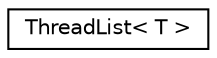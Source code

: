 digraph "Graphical Class Hierarchy"
{
  edge [fontname="Helvetica",fontsize="10",labelfontname="Helvetica",labelfontsize="10"];
  node [fontname="Helvetica",fontsize="10",shape=record];
  rankdir="LR";
  Node0 [label="ThreadList\< T \>",height=0.2,width=0.4,color="black", fillcolor="white", style="filled",URL="$classThreadList.html"];
}
